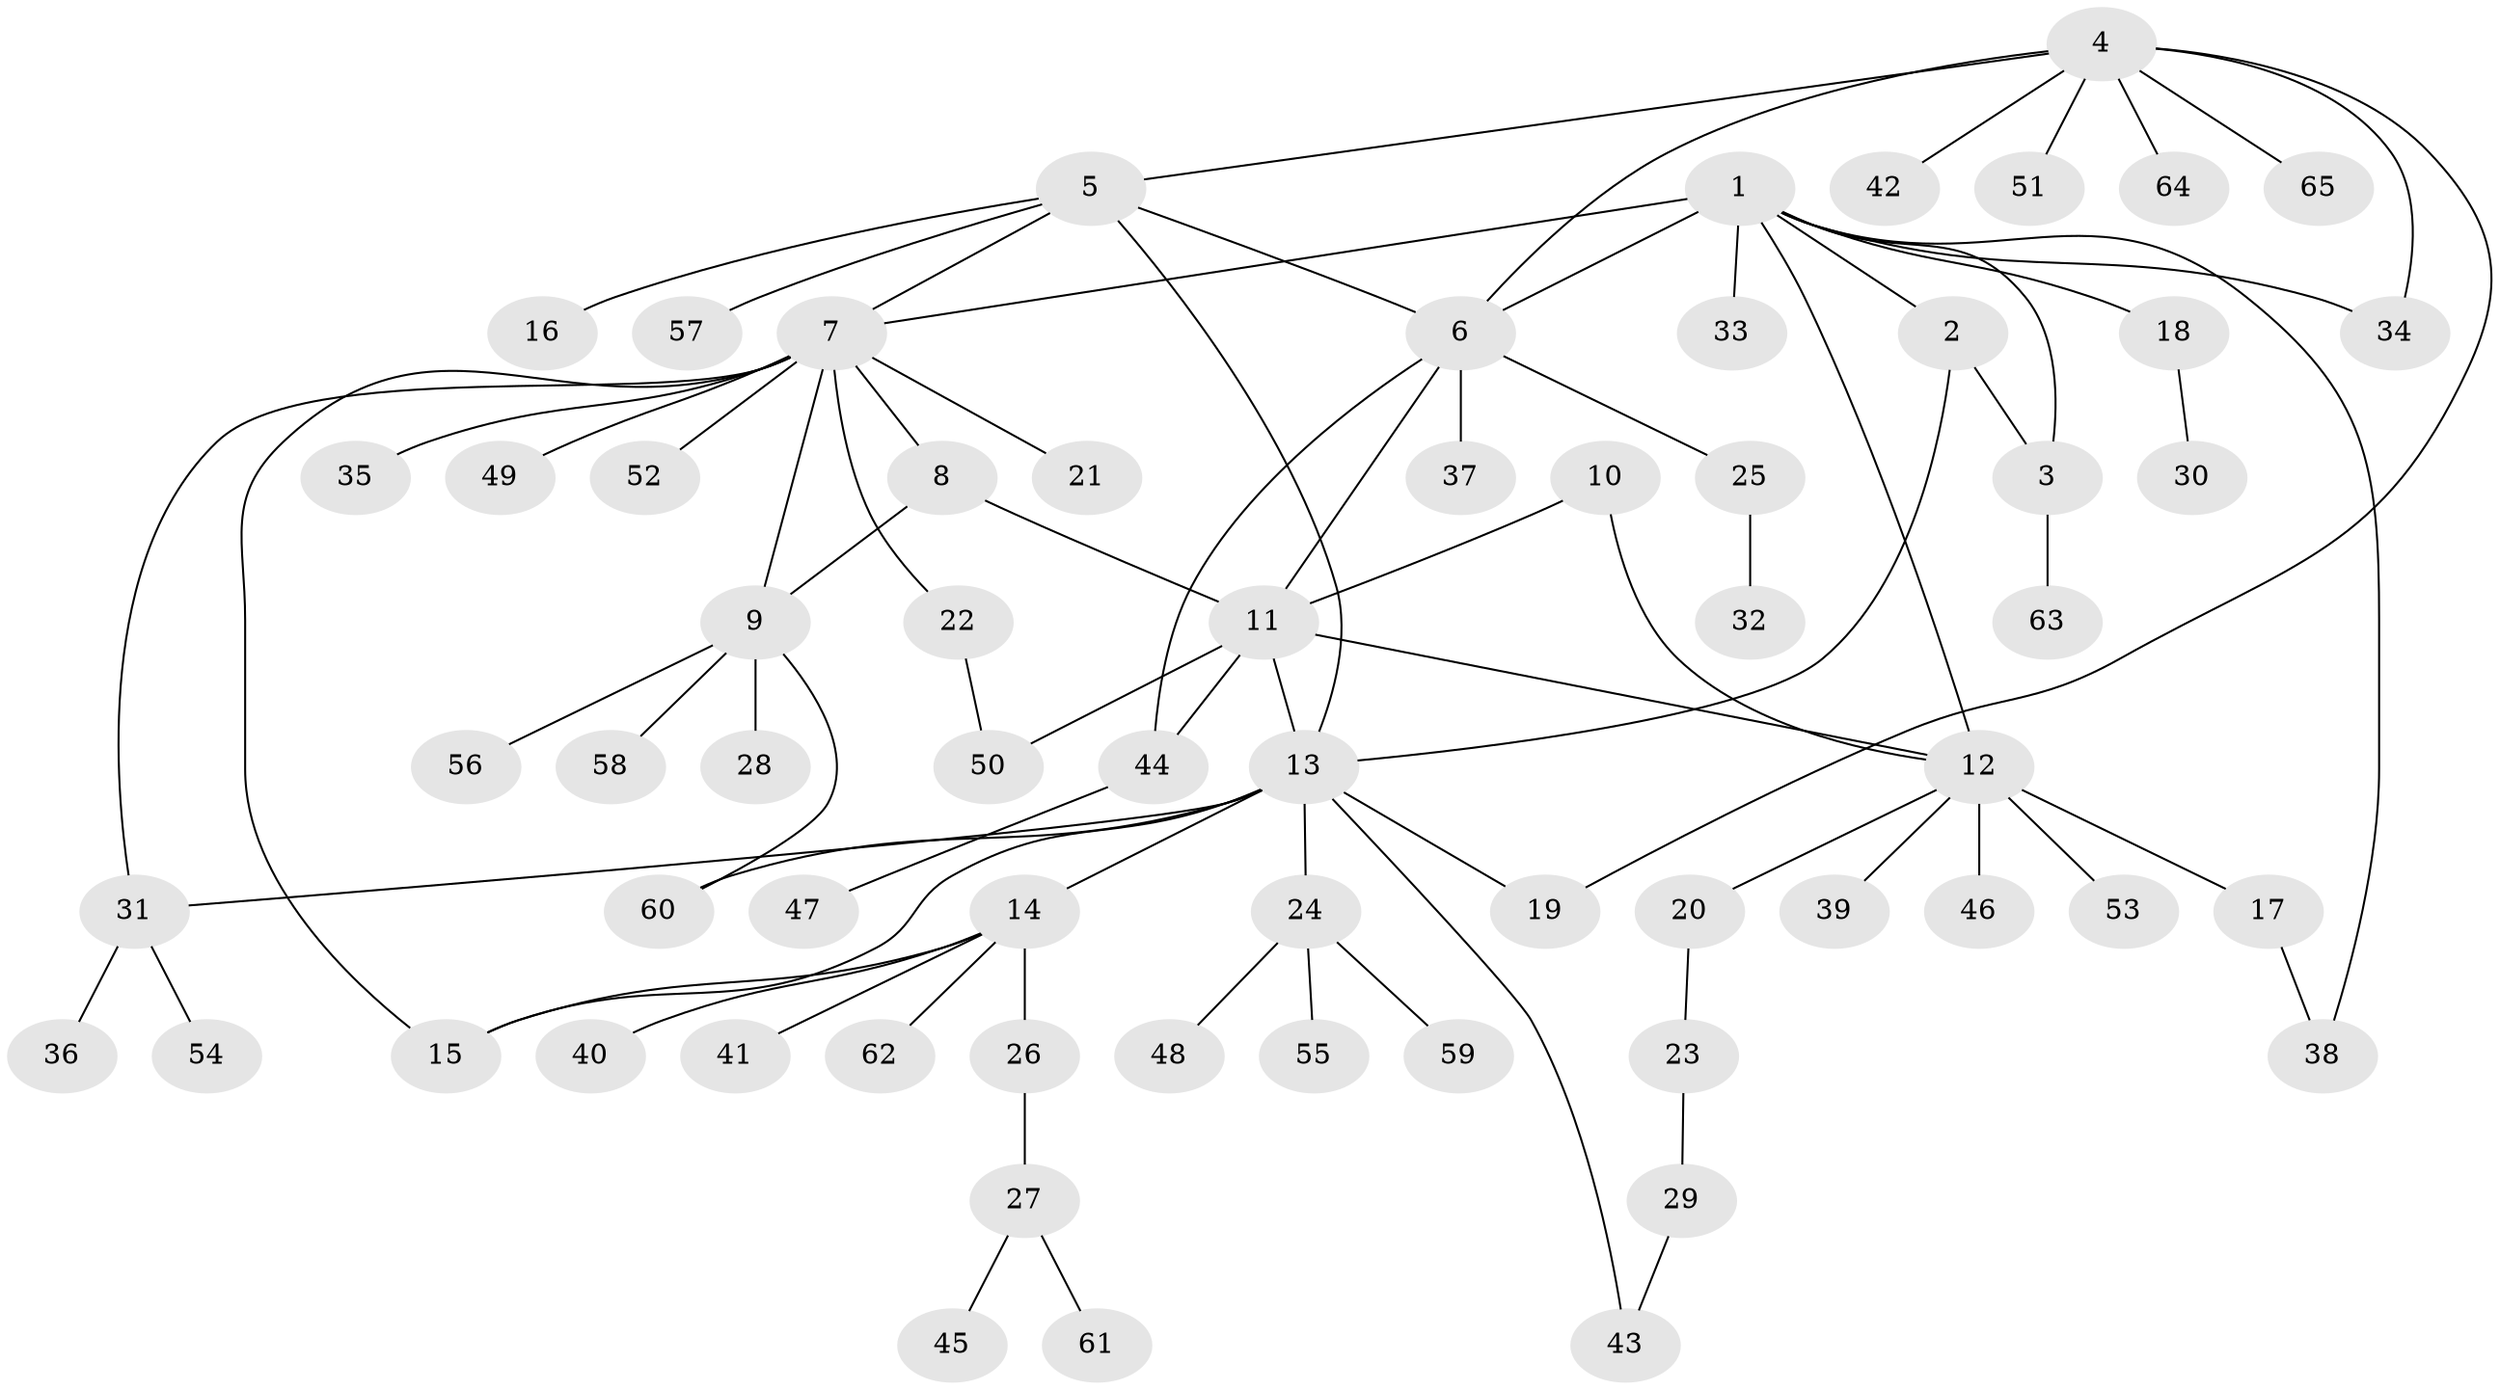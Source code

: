 // coarse degree distribution, {9: 0.0625, 1: 0.5208333333333334, 11: 0.020833333333333332, 5: 0.020833333333333332, 6: 0.041666666666666664, 2: 0.25, 7: 0.041666666666666664, 3: 0.041666666666666664}
// Generated by graph-tools (version 1.1) at 2025/24/03/03/25 07:24:13]
// undirected, 65 vertices, 83 edges
graph export_dot {
graph [start="1"]
  node [color=gray90,style=filled];
  1;
  2;
  3;
  4;
  5;
  6;
  7;
  8;
  9;
  10;
  11;
  12;
  13;
  14;
  15;
  16;
  17;
  18;
  19;
  20;
  21;
  22;
  23;
  24;
  25;
  26;
  27;
  28;
  29;
  30;
  31;
  32;
  33;
  34;
  35;
  36;
  37;
  38;
  39;
  40;
  41;
  42;
  43;
  44;
  45;
  46;
  47;
  48;
  49;
  50;
  51;
  52;
  53;
  54;
  55;
  56;
  57;
  58;
  59;
  60;
  61;
  62;
  63;
  64;
  65;
  1 -- 2;
  1 -- 3;
  1 -- 6;
  1 -- 7;
  1 -- 12;
  1 -- 18;
  1 -- 33;
  1 -- 34;
  1 -- 38;
  2 -- 3;
  2 -- 13;
  3 -- 63;
  4 -- 5;
  4 -- 6;
  4 -- 19;
  4 -- 34;
  4 -- 42;
  4 -- 51;
  4 -- 64;
  4 -- 65;
  5 -- 6;
  5 -- 7;
  5 -- 13;
  5 -- 16;
  5 -- 57;
  6 -- 11;
  6 -- 25;
  6 -- 37;
  6 -- 44;
  7 -- 8;
  7 -- 9;
  7 -- 15;
  7 -- 21;
  7 -- 22;
  7 -- 31;
  7 -- 35;
  7 -- 49;
  7 -- 52;
  8 -- 9;
  8 -- 11;
  9 -- 28;
  9 -- 56;
  9 -- 58;
  9 -- 60;
  10 -- 11;
  10 -- 12;
  11 -- 12;
  11 -- 13;
  11 -- 44;
  11 -- 50;
  12 -- 17;
  12 -- 20;
  12 -- 39;
  12 -- 46;
  12 -- 53;
  13 -- 14;
  13 -- 15;
  13 -- 19;
  13 -- 24;
  13 -- 31;
  13 -- 43;
  13 -- 60;
  14 -- 15;
  14 -- 26;
  14 -- 40;
  14 -- 41;
  14 -- 62;
  17 -- 38;
  18 -- 30;
  20 -- 23;
  22 -- 50;
  23 -- 29;
  24 -- 48;
  24 -- 55;
  24 -- 59;
  25 -- 32;
  26 -- 27;
  27 -- 45;
  27 -- 61;
  29 -- 43;
  31 -- 36;
  31 -- 54;
  44 -- 47;
}
